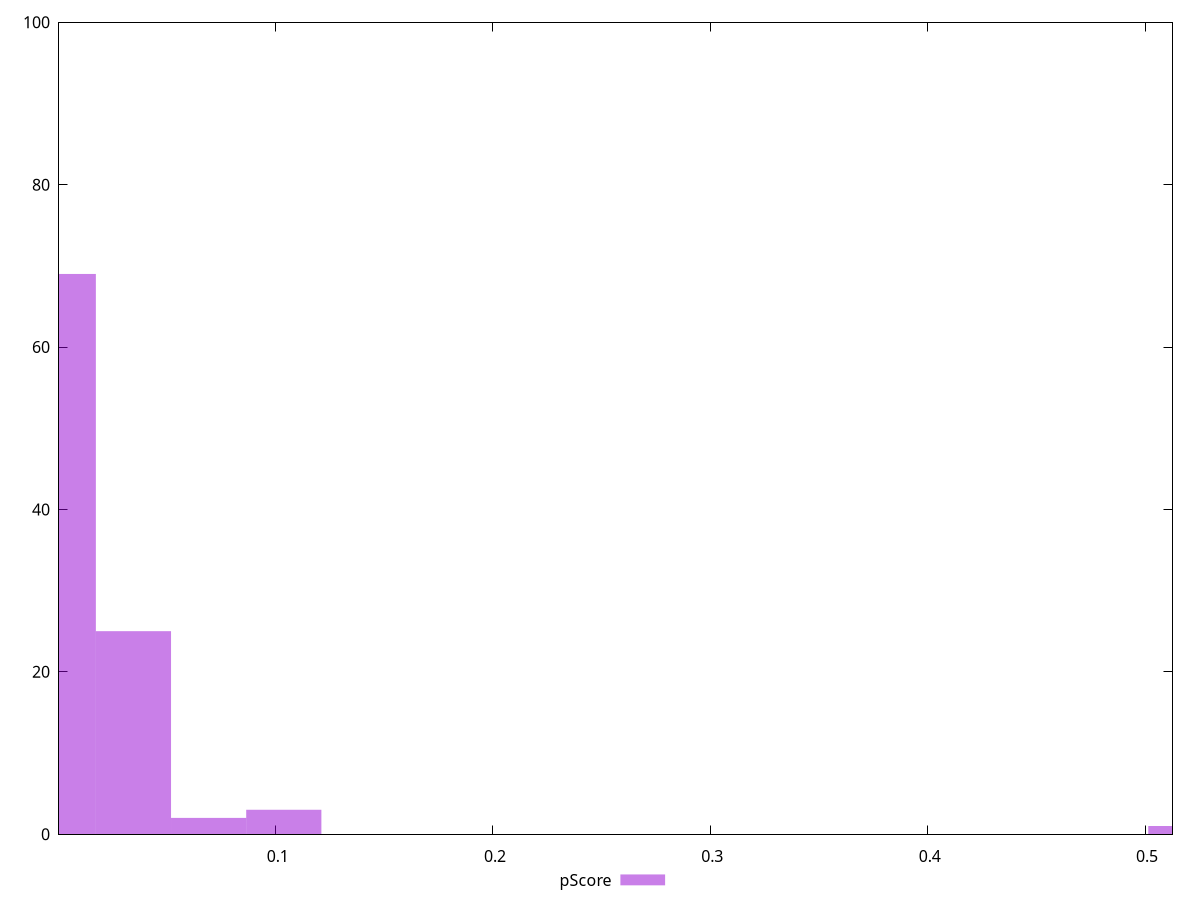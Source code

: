 reset

$pScore <<EOF
0 69
0.034583436499536005 25
0.06916687299907201 2
0.10375030949860801 3
0.5187515474930401 1
EOF

set key outside below
set boxwidth 0.034583436499536005
set xrange [0.00033371712984253676:0.512608532205872]
set yrange [0:100]
set trange [0:100]
set style fill transparent solid 0.5 noborder
set terminal svg size 640, 490 enhanced background rgb 'white'
set output "reports/report_00028_2021-02-24T12-49-42.674Z/max-potential-fid/samples/music/pScore/histogram.svg"

plot $pScore title "pScore" with boxes

reset
